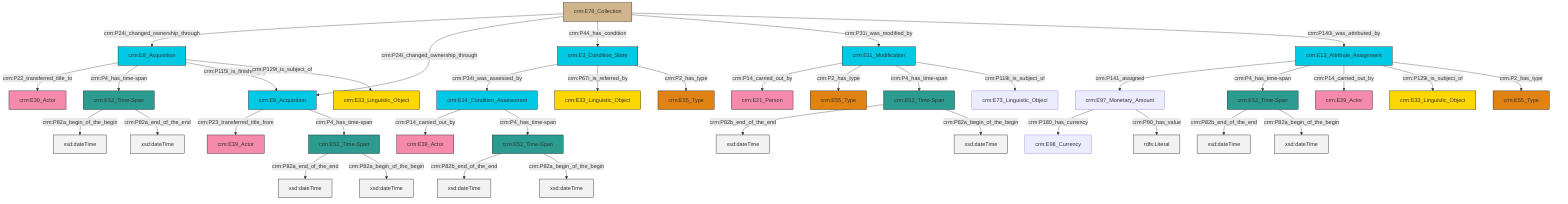 graph TD
classDef Literal fill:#f2f2f2,stroke:#000000;
classDef CRM_Entity fill:#FFFFFF,stroke:#000000;
classDef Temporal_Entity fill:#00C9E6, stroke:#000000;
classDef Type fill:#E18312, stroke:#000000;
classDef Time-Span fill:#2C9C91, stroke:#000000;
classDef Appellation fill:#FFEB7F, stroke:#000000;
classDef Place fill:#008836, stroke:#000000;
classDef Persistent_Item fill:#B266B2, stroke:#000000;
classDef Conceptual_Object fill:#FFD700, stroke:#000000;
classDef Physical_Thing fill:#D2B48C, stroke:#000000;
classDef Actor fill:#f58aad, stroke:#000000;
classDef PC_Classes fill:#4ce600, stroke:#000000;
classDef Multi fill:#cccccc,stroke:#000000;

0["crm:E13_Attribute_Assignment"]:::Temporal_Entity -->|crm:P141_assigned| 1["crm:E97_Monetary_Amount"]:::Default
4["crm:E14_Condition_Assessment"]:::Temporal_Entity -->|crm:P14_carried_out_by| 5["crm:E39_Actor"]:::Actor
10["crm:E8_Acquisition"]:::Temporal_Entity -->|crm:P22_transferred_title_to| 11["crm:E39_Actor"]:::Actor
14["crm:E52_Time-Span"]:::Time-Span -->|crm:P82b_end_of_the_end| 15[xsd:dateTime]:::Literal
0["crm:E13_Attribute_Assignment"]:::Temporal_Entity -->|crm:P4_has_time-span| 14["crm:E52_Time-Span"]:::Time-Span
16["crm:E11_Modification"]:::Temporal_Entity -->|crm:P14_carried_out_by| 17["crm:E21_Person"]:::Actor
16["crm:E11_Modification"]:::Temporal_Entity -->|crm:P2_has_type| 18["crm:E55_Type"]:::Type
21["crm:E52_Time-Span"]:::Time-Span -->|crm:P82a_end_of_the_end| 24[xsd:dateTime]:::Literal
21["crm:E52_Time-Span"]:::Time-Span -->|crm:P82a_begin_of_the_begin| 29[xsd:dateTime]:::Literal
4["crm:E14_Condition_Assessment"]:::Temporal_Entity -->|crm:P4_has_time-span| 25["crm:E52_Time-Span"]:::Time-Span
19["crm:E52_Time-Span"]:::Time-Span -->|crm:P82a_begin_of_the_begin| 32[xsd:dateTime]:::Literal
30["crm:E78_Collection"]:::Physical_Thing -->|crm:P24i_changed_ownership_through| 10["crm:E8_Acquisition"]:::Temporal_Entity
0["crm:E13_Attribute_Assignment"]:::Temporal_Entity -->|crm:P14_carried_out_by| 33["crm:E39_Actor"]:::Actor
1["crm:E97_Monetary_Amount"]:::Default -->|crm:P180_has_currency| 38["crm:E98_Currency"]:::Default
1["crm:E97_Monetary_Amount"]:::Default -->|crm:P90_has_value| 39[rdfs:Literal]:::Literal
0["crm:E13_Attribute_Assignment"]:::Temporal_Entity -->|crm:P129i_is_subject_of| 40["crm:E33_Linguistic_Object"]:::Conceptual_Object
43["crm:E52_Time-Span"]:::Time-Span -->|crm:P82b_end_of_the_end| 44[xsd:dateTime]:::Literal
0["crm:E13_Attribute_Assignment"]:::Temporal_Entity -->|crm:P2_has_type| 35["crm:E55_Type"]:::Type
25["crm:E52_Time-Span"]:::Time-Span -->|crm:P82b_end_of_the_end| 45[xsd:dateTime]:::Literal
6["crm:E8_Acquisition"]:::Temporal_Entity -->|crm:P23_transferred_title_from| 46["crm:E39_Actor"]:::Actor
12["crm:E3_Condition_State"]:::Temporal_Entity -->|crm:P34i_was_assessed_by| 4["crm:E14_Condition_Assessment"]:::Temporal_Entity
12["crm:E3_Condition_State"]:::Temporal_Entity -->|crm:P67i_is_referred_by| 2["crm:E33_Linguistic_Object"]:::Conceptual_Object
12["crm:E3_Condition_State"]:::Temporal_Entity -->|crm:P2_has_type| 41["crm:E55_Type"]:::Type
30["crm:E78_Collection"]:::Physical_Thing -->|crm:P24i_changed_ownership_through| 6["crm:E8_Acquisition"]:::Temporal_Entity
25["crm:E52_Time-Span"]:::Time-Span -->|crm:P82a_begin_of_the_begin| 49[xsd:dateTime]:::Literal
10["crm:E8_Acquisition"]:::Temporal_Entity -->|crm:P4_has_time-span| 19["crm:E52_Time-Span"]:::Time-Span
16["crm:E11_Modification"]:::Temporal_Entity -->|crm:P4_has_time-span| 43["crm:E52_Time-Span"]:::Time-Span
14["crm:E52_Time-Span"]:::Time-Span -->|crm:P82a_begin_of_the_begin| 52[xsd:dateTime]:::Literal
10["crm:E8_Acquisition"]:::Temporal_Entity -->|crm:P115i_is_finished_by| 6["crm:E8_Acquisition"]:::Temporal_Entity
10["crm:E8_Acquisition"]:::Temporal_Entity -->|crm:P129i_is_subject_of| 8["crm:E33_Linguistic_Object"]:::Conceptual_Object
43["crm:E52_Time-Span"]:::Time-Span -->|crm:P82a_begin_of_the_begin| 56[xsd:dateTime]:::Literal
30["crm:E78_Collection"]:::Physical_Thing -->|crm:P44_has_condition| 12["crm:E3_Condition_State"]:::Temporal_Entity
30["crm:E78_Collection"]:::Physical_Thing -->|crm:P31i_was_modified_by| 16["crm:E11_Modification"]:::Temporal_Entity
30["crm:E78_Collection"]:::Physical_Thing -->|crm:P140i_was_attributed_by| 0["crm:E13_Attribute_Assignment"]:::Temporal_Entity
19["crm:E52_Time-Span"]:::Time-Span -->|crm:P82a_end_of_the_end| 58[xsd:dateTime]:::Literal
6["crm:E8_Acquisition"]:::Temporal_Entity -->|crm:P4_has_time-span| 21["crm:E52_Time-Span"]:::Time-Span
16["crm:E11_Modification"]:::Temporal_Entity -->|crm:P119i_is_subject_of| 60["crm:E73_Linguistic_Object"]:::Default
